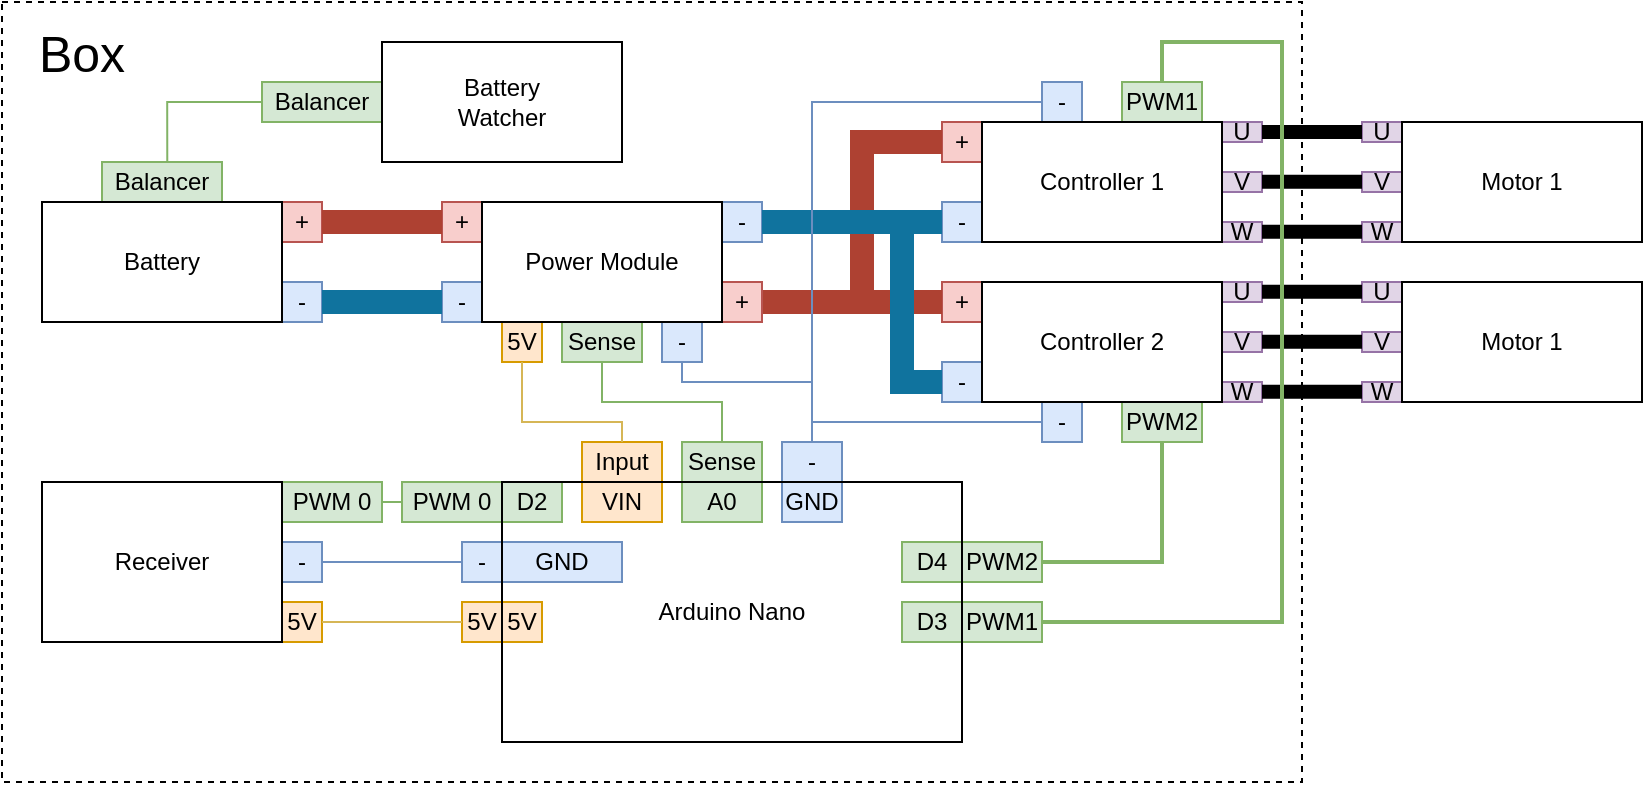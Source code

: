 <mxfile version="20.2.7" type="device"><diagram id="eM_2xLOHetjUWSjkBNUi" name="Seite-1"><mxGraphModel dx="1185" dy="588" grid="1" gridSize="10" guides="1" tooltips="1" connect="1" arrows="1" fold="1" page="1" pageScale="1" pageWidth="827" pageHeight="1169" math="0" shadow="0"><root><mxCell id="0"/><mxCell id="1" parent="0"/><mxCell id="rrdMt8ixuxZKJdGvp1ti-86" value="" style="rounded=0;whiteSpace=wrap;html=1;dashed=1;" vertex="1" parent="1"><mxGeometry x="100" y="60" width="650" height="390" as="geometry"/></mxCell><mxCell id="rrdMt8ixuxZKJdGvp1ti-73" value="" style="endArrow=none;html=1;rounded=0;exitX=1;exitY=0.5;exitDx=0;exitDy=0;endSize=19;startSize=19;strokeWidth=12;fillColor=#fad9d5;strokeColor=#ae4132;" edge="1" parent="1"><mxGeometry width="50" height="50" relative="1" as="geometry"><mxPoint x="480" y="210" as="sourcePoint"/><mxPoint x="530" y="210" as="targetPoint"/></mxGeometry></mxCell><mxCell id="rrdMt8ixuxZKJdGvp1ti-2" value="+" style="rounded=0;whiteSpace=wrap;html=1;fillColor=#f8cecc;strokeColor=#b85450;" vertex="1" parent="1"><mxGeometry x="240" y="160" width="20" height="20" as="geometry"/></mxCell><mxCell id="rrdMt8ixuxZKJdGvp1ti-3" value="-" style="rounded=0;whiteSpace=wrap;html=1;fillColor=#dae8fc;strokeColor=#6c8ebf;" vertex="1" parent="1"><mxGeometry x="240" y="200" width="20" height="20" as="geometry"/></mxCell><mxCell id="rrdMt8ixuxZKJdGvp1ti-5" value="+" style="rounded=0;whiteSpace=wrap;html=1;fillColor=#f8cecc;strokeColor=#b85450;" vertex="1" parent="1"><mxGeometry x="320" y="160" width="20" height="20" as="geometry"/></mxCell><mxCell id="rrdMt8ixuxZKJdGvp1ti-6" value="-" style="rounded=0;whiteSpace=wrap;html=1;fillColor=#dae8fc;strokeColor=#6c8ebf;" vertex="1" parent="1"><mxGeometry x="320" y="200" width="20" height="20" as="geometry"/></mxCell><mxCell id="rrdMt8ixuxZKJdGvp1ti-7" value="+" style="rounded=0;whiteSpace=wrap;html=1;fillColor=#f8cecc;strokeColor=#b85450;" vertex="1" parent="1"><mxGeometry x="460" y="200" width="20" height="20" as="geometry"/></mxCell><mxCell id="rrdMt8ixuxZKJdGvp1ti-8" value="-" style="rounded=0;whiteSpace=wrap;html=1;fillColor=#dae8fc;strokeColor=#6c8ebf;" vertex="1" parent="1"><mxGeometry x="460" y="160" width="20" height="20" as="geometry"/></mxCell><mxCell id="rrdMt8ixuxZKJdGvp1ti-9" value="5V" style="rounded=0;whiteSpace=wrap;html=1;fillColor=#ffe6cc;strokeColor=#d79b00;" vertex="1" parent="1"><mxGeometry x="350" y="220" width="20" height="20" as="geometry"/></mxCell><mxCell id="rrdMt8ixuxZKJdGvp1ti-10" value="Sense" style="rounded=0;whiteSpace=wrap;html=1;fillColor=#d5e8d4;strokeColor=#82b366;" vertex="1" parent="1"><mxGeometry x="380" y="220" width="40" height="20" as="geometry"/></mxCell><mxCell id="rrdMt8ixuxZKJdGvp1ti-11" value="-" style="rounded=0;whiteSpace=wrap;html=1;fillColor=#dae8fc;strokeColor=#6c8ebf;" vertex="1" parent="1"><mxGeometry x="430" y="220" width="20" height="20" as="geometry"/></mxCell><mxCell id="rrdMt8ixuxZKJdGvp1ti-14" value="+" style="rounded=0;whiteSpace=wrap;html=1;fillColor=#f8cecc;strokeColor=#b85450;" vertex="1" parent="1"><mxGeometry x="570" y="120" width="20" height="20" as="geometry"/></mxCell><mxCell id="rrdMt8ixuxZKJdGvp1ti-15" value="-" style="rounded=0;whiteSpace=wrap;html=1;fillColor=#dae8fc;strokeColor=#6c8ebf;" vertex="1" parent="1"><mxGeometry x="570" y="160" width="20" height="20" as="geometry"/></mxCell><mxCell id="rrdMt8ixuxZKJdGvp1ti-16" value="+" style="rounded=0;whiteSpace=wrap;html=1;fillColor=#f8cecc;strokeColor=#b85450;" vertex="1" parent="1"><mxGeometry x="570" y="200" width="20" height="20" as="geometry"/></mxCell><mxCell id="rrdMt8ixuxZKJdGvp1ti-17" value="-" style="rounded=0;whiteSpace=wrap;html=1;fillColor=#dae8fc;strokeColor=#6c8ebf;" vertex="1" parent="1"><mxGeometry x="570" y="240" width="20" height="20" as="geometry"/></mxCell><mxCell id="rrdMt8ixuxZKJdGvp1ti-20" value="U" style="rounded=0;whiteSpace=wrap;html=1;fillColor=#e1d5e7;strokeColor=#9673a6;" vertex="1" parent="1"><mxGeometry x="710" y="120" width="20" height="10" as="geometry"/></mxCell><mxCell id="rrdMt8ixuxZKJdGvp1ti-21" value="W" style="rounded=0;whiteSpace=wrap;html=1;fillColor=#e1d5e7;strokeColor=#9673a6;" vertex="1" parent="1"><mxGeometry x="710" y="170" width="20" height="10" as="geometry"/></mxCell><mxCell id="rrdMt8ixuxZKJdGvp1ti-22" value="V" style="rounded=0;whiteSpace=wrap;html=1;fillColor=#e1d5e7;strokeColor=#9673a6;" vertex="1" parent="1"><mxGeometry x="710" y="145" width="20" height="10" as="geometry"/></mxCell><mxCell id="rrdMt8ixuxZKJdGvp1ti-24" value="U" style="rounded=0;whiteSpace=wrap;html=1;fillColor=#e1d5e7;strokeColor=#9673a6;" vertex="1" parent="1"><mxGeometry x="780" y="120" width="20" height="10" as="geometry"/></mxCell><mxCell id="rrdMt8ixuxZKJdGvp1ti-25" value="W" style="rounded=0;whiteSpace=wrap;html=1;fillColor=#e1d5e7;strokeColor=#9673a6;" vertex="1" parent="1"><mxGeometry x="780" y="170" width="20" height="10" as="geometry"/></mxCell><mxCell id="rrdMt8ixuxZKJdGvp1ti-26" value="V" style="rounded=0;whiteSpace=wrap;html=1;fillColor=#e1d5e7;strokeColor=#9673a6;" vertex="1" parent="1"><mxGeometry x="780" y="145" width="20" height="10" as="geometry"/></mxCell><mxCell id="rrdMt8ixuxZKJdGvp1ti-27" value="U" style="rounded=0;whiteSpace=wrap;html=1;fillColor=#e1d5e7;strokeColor=#9673a6;" vertex="1" parent="1"><mxGeometry x="710" y="200" width="20" height="10" as="geometry"/></mxCell><mxCell id="rrdMt8ixuxZKJdGvp1ti-28" value="W" style="rounded=0;whiteSpace=wrap;html=1;fillColor=#e1d5e7;strokeColor=#9673a6;" vertex="1" parent="1"><mxGeometry x="710" y="250" width="20" height="10" as="geometry"/></mxCell><mxCell id="rrdMt8ixuxZKJdGvp1ti-29" value="V" style="rounded=0;whiteSpace=wrap;html=1;fillColor=#e1d5e7;strokeColor=#9673a6;" vertex="1" parent="1"><mxGeometry x="710" y="225" width="20" height="10" as="geometry"/></mxCell><mxCell id="rrdMt8ixuxZKJdGvp1ti-30" value="U" style="rounded=0;whiteSpace=wrap;html=1;fillColor=#e1d5e7;strokeColor=#9673a6;" vertex="1" parent="1"><mxGeometry x="780" y="200" width="20" height="10" as="geometry"/></mxCell><mxCell id="rrdMt8ixuxZKJdGvp1ti-31" value="W" style="rounded=0;whiteSpace=wrap;html=1;fillColor=#e1d5e7;strokeColor=#9673a6;" vertex="1" parent="1"><mxGeometry x="780" y="250" width="20" height="10" as="geometry"/></mxCell><mxCell id="rrdMt8ixuxZKJdGvp1ti-32" value="V" style="rounded=0;whiteSpace=wrap;html=1;fillColor=#e1d5e7;strokeColor=#9673a6;" vertex="1" parent="1"><mxGeometry x="780" y="225" width="20" height="10" as="geometry"/></mxCell><mxCell id="rrdMt8ixuxZKJdGvp1ti-34" value="PWM2" style="rounded=0;whiteSpace=wrap;html=1;fillColor=#d5e8d4;strokeColor=#82b366;" vertex="1" parent="1"><mxGeometry x="660" y="260" width="40" height="20" as="geometry"/></mxCell><mxCell id="rrdMt8ixuxZKJdGvp1ti-36" value="-" style="rounded=0;whiteSpace=wrap;html=1;fillColor=#dae8fc;strokeColor=#6c8ebf;" vertex="1" parent="1"><mxGeometry x="620" y="260" width="20" height="20" as="geometry"/></mxCell><mxCell id="rrdMt8ixuxZKJdGvp1ti-37" value="PWM1" style="rounded=0;whiteSpace=wrap;html=1;fillColor=#d5e8d4;strokeColor=#82b366;" vertex="1" parent="1"><mxGeometry x="660" y="100" width="40" height="20" as="geometry"/></mxCell><mxCell id="rrdMt8ixuxZKJdGvp1ti-38" value="-" style="rounded=0;whiteSpace=wrap;html=1;fillColor=#dae8fc;strokeColor=#6c8ebf;" vertex="1" parent="1"><mxGeometry x="620" y="100" width="20" height="20" as="geometry"/></mxCell><mxCell id="rrdMt8ixuxZKJdGvp1ti-40" value="5V" style="rounded=0;whiteSpace=wrap;html=1;fillColor=#ffe6cc;strokeColor=#d79b00;" vertex="1" parent="1"><mxGeometry x="240" y="360" width="20" height="20" as="geometry"/></mxCell><mxCell id="rrdMt8ixuxZKJdGvp1ti-41" value="PWM 0" style="rounded=0;whiteSpace=wrap;html=1;fillColor=#d5e8d4;strokeColor=#82b366;" vertex="1" parent="1"><mxGeometry x="240" y="300" width="50" height="20" as="geometry"/></mxCell><mxCell id="rrdMt8ixuxZKJdGvp1ti-42" value="-" style="rounded=0;whiteSpace=wrap;html=1;fillColor=#dae8fc;strokeColor=#6c8ebf;" vertex="1" parent="1"><mxGeometry x="240" y="330" width="20" height="20" as="geometry"/></mxCell><mxCell id="rrdMt8ixuxZKJdGvp1ti-44" value="PWM 0" style="rounded=0;whiteSpace=wrap;html=1;fillColor=#d5e8d4;strokeColor=#82b366;" vertex="1" parent="1"><mxGeometry x="300" y="300" width="50" height="20" as="geometry"/></mxCell><mxCell id="rrdMt8ixuxZKJdGvp1ti-45" value="-" style="rounded=0;whiteSpace=wrap;html=1;fillColor=#dae8fc;strokeColor=#6c8ebf;" vertex="1" parent="1"><mxGeometry x="330" y="330" width="20" height="20" as="geometry"/></mxCell><mxCell id="rrdMt8ixuxZKJdGvp1ti-46" value="5V" style="rounded=0;whiteSpace=wrap;html=1;fillColor=#ffe6cc;strokeColor=#d79b00;" vertex="1" parent="1"><mxGeometry x="330" y="360" width="20" height="20" as="geometry"/></mxCell><mxCell id="rrdMt8ixuxZKJdGvp1ti-47" value="Input" style="rounded=0;whiteSpace=wrap;html=1;fillColor=#ffe6cc;strokeColor=#d79b00;" vertex="1" parent="1"><mxGeometry x="390" y="280" width="40" height="20" as="geometry"/></mxCell><mxCell id="rrdMt8ixuxZKJdGvp1ti-48" value="Sense" style="rounded=0;whiteSpace=wrap;html=1;fillColor=#d5e8d4;strokeColor=#82b366;" vertex="1" parent="1"><mxGeometry x="440" y="280" width="40" height="20" as="geometry"/></mxCell><mxCell id="rrdMt8ixuxZKJdGvp1ti-49" value="-" style="rounded=0;whiteSpace=wrap;html=1;fillColor=#dae8fc;strokeColor=#6c8ebf;" vertex="1" parent="1"><mxGeometry x="490" y="280" width="30" height="20" as="geometry"/></mxCell><mxCell id="rrdMt8ixuxZKJdGvp1ti-50" value="PWM1" style="rounded=0;whiteSpace=wrap;html=1;fillColor=#d5e8d4;strokeColor=#82b366;" vertex="1" parent="1"><mxGeometry x="580" y="360" width="40" height="20" as="geometry"/></mxCell><mxCell id="rrdMt8ixuxZKJdGvp1ti-51" value="PWM2" style="rounded=0;whiteSpace=wrap;html=1;fillColor=#d5e8d4;strokeColor=#82b366;" vertex="1" parent="1"><mxGeometry x="580" y="330" width="40" height="20" as="geometry"/></mxCell><mxCell id="rrdMt8ixuxZKJdGvp1ti-52" value="GND" style="rounded=0;whiteSpace=wrap;html=1;fillColor=#dae8fc;strokeColor=#6c8ebf;" vertex="1" parent="1"><mxGeometry x="350" y="330" width="60" height="20" as="geometry"/></mxCell><mxCell id="rrdMt8ixuxZKJdGvp1ti-54" value="5V" style="rounded=0;whiteSpace=wrap;html=1;fillColor=#ffe6cc;strokeColor=#d79b00;" vertex="1" parent="1"><mxGeometry x="350" y="360" width="20" height="20" as="geometry"/></mxCell><mxCell id="rrdMt8ixuxZKJdGvp1ti-55" value="D2" style="rounded=0;whiteSpace=wrap;html=1;fillColor=#d5e8d4;strokeColor=#82b366;" vertex="1" parent="1"><mxGeometry x="350" y="300" width="30" height="20" as="geometry"/></mxCell><mxCell id="rrdMt8ixuxZKJdGvp1ti-56" value="VIN" style="rounded=0;whiteSpace=wrap;html=1;fillColor=#ffe6cc;strokeColor=#d79b00;" vertex="1" parent="1"><mxGeometry x="390" y="300" width="40" height="20" as="geometry"/></mxCell><mxCell id="rrdMt8ixuxZKJdGvp1ti-58" value="A0" style="rounded=0;whiteSpace=wrap;html=1;fillColor=#d5e8d4;strokeColor=#82b366;" vertex="1" parent="1"><mxGeometry x="440" y="300" width="40" height="20" as="geometry"/></mxCell><mxCell id="rrdMt8ixuxZKJdGvp1ti-59" value="GND" style="rounded=0;whiteSpace=wrap;html=1;fillColor=#dae8fc;strokeColor=#6c8ebf;" vertex="1" parent="1"><mxGeometry x="490" y="300" width="30" height="20" as="geometry"/></mxCell><mxCell id="rrdMt8ixuxZKJdGvp1ti-60" value="D3" style="rounded=0;whiteSpace=wrap;html=1;fillColor=#d5e8d4;strokeColor=#82b366;" vertex="1" parent="1"><mxGeometry x="550" y="360" width="30" height="20" as="geometry"/></mxCell><mxCell id="rrdMt8ixuxZKJdGvp1ti-61" value="D4" style="rounded=0;whiteSpace=wrap;html=1;fillColor=#d5e8d4;strokeColor=#82b366;" vertex="1" parent="1"><mxGeometry x="550" y="330" width="30" height="20" as="geometry"/></mxCell><mxCell id="rrdMt8ixuxZKJdGvp1ti-43" value="Arduino Nano" style="rounded=0;whiteSpace=wrap;html=1;fillColor=none;" vertex="1" parent="1"><mxGeometry x="350" y="300" width="230" height="130" as="geometry"/></mxCell><mxCell id="rrdMt8ixuxZKJdGvp1ti-64" value="" style="endArrow=none;html=1;rounded=0;entryX=0.5;entryY=1;entryDx=0;entryDy=0;exitX=0.5;exitY=0;exitDx=0;exitDy=0;edgeStyle=elbowEdgeStyle;elbow=vertical;fillColor=#d5e8d4;strokeColor=#82b366;" edge="1" parent="1" source="rrdMt8ixuxZKJdGvp1ti-48" target="rrdMt8ixuxZKJdGvp1ti-10"><mxGeometry width="50" height="50" relative="1" as="geometry"><mxPoint x="380" y="300" as="sourcePoint"/><mxPoint x="430" y="250" as="targetPoint"/></mxGeometry></mxCell><mxCell id="rrdMt8ixuxZKJdGvp1ti-65" value="" style="endArrow=none;html=1;rounded=0;entryX=0.5;entryY=1;entryDx=0;entryDy=0;exitX=0.5;exitY=0;exitDx=0;exitDy=0;edgeStyle=elbowEdgeStyle;elbow=vertical;fillColor=#fff2cc;strokeColor=#d6b656;" edge="1" parent="1" source="rrdMt8ixuxZKJdGvp1ti-47" target="rrdMt8ixuxZKJdGvp1ti-9"><mxGeometry width="50" height="50" relative="1" as="geometry"><mxPoint x="470" y="290" as="sourcePoint"/><mxPoint x="410" y="250" as="targetPoint"/><Array as="points"><mxPoint x="390" y="270"/></Array></mxGeometry></mxCell><mxCell id="rrdMt8ixuxZKJdGvp1ti-66" value="" style="endArrow=none;html=1;rounded=0;elbow=vertical;exitX=1;exitY=0.5;exitDx=0;exitDy=0;entryX=0;entryY=0.5;entryDx=0;entryDy=0;fillColor=#d5e8d4;strokeColor=#82b366;" edge="1" parent="1" source="rrdMt8ixuxZKJdGvp1ti-41" target="rrdMt8ixuxZKJdGvp1ti-44"><mxGeometry width="50" height="50" relative="1" as="geometry"><mxPoint x="270" y="370" as="sourcePoint"/><mxPoint x="320" y="320" as="targetPoint"/></mxGeometry></mxCell><mxCell id="rrdMt8ixuxZKJdGvp1ti-67" value="" style="endArrow=none;html=1;rounded=0;elbow=vertical;exitX=1;exitY=0.5;exitDx=0;exitDy=0;entryX=0;entryY=0.5;entryDx=0;entryDy=0;fillColor=#dae8fc;strokeColor=#6c8ebf;" edge="1" parent="1" source="rrdMt8ixuxZKJdGvp1ti-42" target="rrdMt8ixuxZKJdGvp1ti-45"><mxGeometry width="50" height="50" relative="1" as="geometry"><mxPoint x="300" y="320" as="sourcePoint"/><mxPoint x="310" y="320" as="targetPoint"/></mxGeometry></mxCell><mxCell id="rrdMt8ixuxZKJdGvp1ti-68" value="" style="endArrow=none;html=1;rounded=0;elbow=vertical;exitX=1;exitY=0.5;exitDx=0;exitDy=0;fillColor=#fff2cc;strokeColor=#d6b656;" edge="1" parent="1" source="rrdMt8ixuxZKJdGvp1ti-40" target="rrdMt8ixuxZKJdGvp1ti-46"><mxGeometry width="50" height="50" relative="1" as="geometry"><mxPoint x="270" y="350" as="sourcePoint"/><mxPoint x="340" y="350" as="targetPoint"/></mxGeometry></mxCell><mxCell id="rrdMt8ixuxZKJdGvp1ti-69" value="" style="endArrow=none;html=1;rounded=0;elbow=vertical;exitX=0.5;exitY=0;exitDx=0;exitDy=0;entryX=0;entryY=0.5;entryDx=0;entryDy=0;edgeStyle=elbowEdgeStyle;fillColor=#dae8fc;strokeColor=#6c8ebf;" edge="1" parent="1" source="rrdMt8ixuxZKJdGvp1ti-49" target="rrdMt8ixuxZKJdGvp1ti-36"><mxGeometry width="50" height="50" relative="1" as="geometry"><mxPoint x="520" y="310" as="sourcePoint"/><mxPoint x="570" y="260" as="targetPoint"/><Array as="points"><mxPoint x="560" y="270"/></Array></mxGeometry></mxCell><mxCell id="rrdMt8ixuxZKJdGvp1ti-70" value="" style="endArrow=none;html=1;rounded=0;elbow=vertical;exitX=0.5;exitY=1;exitDx=0;exitDy=0;edgeStyle=elbowEdgeStyle;entryX=0.5;entryY=0;entryDx=0;entryDy=0;fillColor=#dae8fc;strokeColor=#6c8ebf;" edge="1" parent="1" source="rrdMt8ixuxZKJdGvp1ti-11" target="rrdMt8ixuxZKJdGvp1ti-49"><mxGeometry width="50" height="50" relative="1" as="geometry"><mxPoint x="515" y="290" as="sourcePoint"/><mxPoint x="510" y="280" as="targetPoint"/><Array as="points"><mxPoint x="500" y="250"/></Array></mxGeometry></mxCell><mxCell id="rrdMt8ixuxZKJdGvp1ti-72" value="" style="endArrow=none;html=1;rounded=0;exitX=1;exitY=0.5;exitDx=0;exitDy=0;entryX=0;entryY=0.5;entryDx=0;entryDy=0;endSize=19;startSize=19;strokeWidth=12;fillColor=#fad9d5;strokeColor=#ae4132;" edge="1" parent="1" source="rrdMt8ixuxZKJdGvp1ti-2" target="rrdMt8ixuxZKJdGvp1ti-5"><mxGeometry width="50" height="50" relative="1" as="geometry"><mxPoint x="380" y="210" as="sourcePoint"/><mxPoint x="430" y="160" as="targetPoint"/></mxGeometry></mxCell><mxCell id="rrdMt8ixuxZKJdGvp1ti-74" value="" style="endArrow=none;html=1;rounded=0;exitX=0;exitY=0.5;exitDx=0;exitDy=0;endSize=19;startSize=19;strokeWidth=12;fillColor=#fad9d5;strokeColor=#ae4132;entryX=0;entryY=0.5;entryDx=0;entryDy=0;edgeStyle=elbowEdgeStyle;" edge="1" parent="1" source="rrdMt8ixuxZKJdGvp1ti-14" target="rrdMt8ixuxZKJdGvp1ti-16"><mxGeometry width="50" height="50" relative="1" as="geometry"><mxPoint x="510" y="210" as="sourcePoint"/><mxPoint x="560" y="210" as="targetPoint"/><Array as="points"><mxPoint x="530" y="170"/></Array></mxGeometry></mxCell><mxCell id="rrdMt8ixuxZKJdGvp1ti-75" value="" style="endArrow=none;html=1;rounded=0;exitX=1;exitY=0.5;exitDx=0;exitDy=0;entryX=0;entryY=0.5;entryDx=0;entryDy=0;endSize=19;startSize=19;strokeWidth=12;fillColor=#b1ddf0;strokeColor=#10739e;" edge="1" parent="1"><mxGeometry width="50" height="50" relative="1" as="geometry"><mxPoint x="260" y="210" as="sourcePoint"/><mxPoint x="320" y="210" as="targetPoint"/></mxGeometry></mxCell><mxCell id="rrdMt8ixuxZKJdGvp1ti-77" value="" style="endArrow=none;html=1;rounded=0;exitX=1;exitY=0.5;exitDx=0;exitDy=0;entryX=0;entryY=0.5;entryDx=0;entryDy=0;endSize=19;startSize=19;strokeWidth=12;fillColor=#b1ddf0;strokeColor=#10739e;" edge="1" parent="1" target="rrdMt8ixuxZKJdGvp1ti-15"><mxGeometry width="50" height="50" relative="1" as="geometry"><mxPoint x="480" y="170" as="sourcePoint"/><mxPoint x="540" y="170" as="targetPoint"/></mxGeometry></mxCell><mxCell id="rrdMt8ixuxZKJdGvp1ti-78" value="" style="endArrow=none;html=1;rounded=0;exitX=0;exitY=0.5;exitDx=0;exitDy=0;entryX=0;entryY=0.5;entryDx=0;entryDy=0;endSize=19;startSize=19;strokeWidth=12;fillColor=#b1ddf0;strokeColor=#10739e;edgeStyle=elbowEdgeStyle;" edge="1" parent="1" source="rrdMt8ixuxZKJdGvp1ti-15"><mxGeometry width="50" height="50" relative="1" as="geometry"><mxPoint x="480" y="250" as="sourcePoint"/><mxPoint x="570" y="250" as="targetPoint"/><Array as="points"><mxPoint x="550" y="210"/></Array></mxGeometry></mxCell><mxCell id="rrdMt8ixuxZKJdGvp1ti-71" value="" style="endArrow=none;html=1;rounded=0;entryX=0;entryY=0.5;entryDx=0;entryDy=0;exitX=0.5;exitY=0;exitDx=0;exitDy=0;edgeStyle=elbowEdgeStyle;fillColor=#dae8fc;strokeColor=#6c8ebf;" edge="1" parent="1" source="rrdMt8ixuxZKJdGvp1ti-49" target="rrdMt8ixuxZKJdGvp1ti-38"><mxGeometry width="50" height="50" relative="1" as="geometry"><mxPoint x="500" y="170" as="sourcePoint"/><mxPoint x="550" y="120" as="targetPoint"/><Array as="points"><mxPoint x="505" y="210"/></Array></mxGeometry></mxCell><mxCell id="rrdMt8ixuxZKJdGvp1ti-79" value="" style="endArrow=none;html=1;rounded=0;startSize=19;endSize=19;strokeWidth=7;exitX=1;exitY=0.5;exitDx=0;exitDy=0;entryX=0;entryY=0.5;entryDx=0;entryDy=0;" edge="1" parent="1" source="rrdMt8ixuxZKJdGvp1ti-20" target="rrdMt8ixuxZKJdGvp1ti-24"><mxGeometry width="50" height="50" relative="1" as="geometry"><mxPoint x="770" y="190" as="sourcePoint"/><mxPoint x="820" y="140" as="targetPoint"/></mxGeometry></mxCell><mxCell id="rrdMt8ixuxZKJdGvp1ti-80" value="" style="endArrow=none;html=1;rounded=0;startSize=19;endSize=19;strokeWidth=7;exitX=1;exitY=0.5;exitDx=0;exitDy=0;entryX=0;entryY=0.5;entryDx=0;entryDy=0;" edge="1" parent="1"><mxGeometry width="50" height="50" relative="1" as="geometry"><mxPoint x="730" y="149.83" as="sourcePoint"/><mxPoint x="780" y="149.83" as="targetPoint"/><Array as="points"><mxPoint x="750" y="149.83"/></Array></mxGeometry></mxCell><mxCell id="rrdMt8ixuxZKJdGvp1ti-82" value="" style="endArrow=none;html=1;rounded=0;startSize=19;endSize=19;strokeWidth=7;exitX=1;exitY=0.5;exitDx=0;exitDy=0;entryX=0;entryY=0.5;entryDx=0;entryDy=0;" edge="1" parent="1"><mxGeometry width="50" height="50" relative="1" as="geometry"><mxPoint x="730" y="174.83" as="sourcePoint"/><mxPoint x="780" y="174.83" as="targetPoint"/></mxGeometry></mxCell><mxCell id="rrdMt8ixuxZKJdGvp1ti-83" value="" style="endArrow=none;html=1;rounded=0;startSize=19;endSize=19;strokeWidth=7;exitX=1;exitY=0.5;exitDx=0;exitDy=0;entryX=0;entryY=0.5;entryDx=0;entryDy=0;" edge="1" parent="1"><mxGeometry width="50" height="50" relative="1" as="geometry"><mxPoint x="730" y="204.83" as="sourcePoint"/><mxPoint x="780" y="204.83" as="targetPoint"/></mxGeometry></mxCell><mxCell id="rrdMt8ixuxZKJdGvp1ti-84" value="" style="endArrow=none;html=1;rounded=0;startSize=19;endSize=19;strokeWidth=7;exitX=1;exitY=0.5;exitDx=0;exitDy=0;entryX=0;entryY=0.5;entryDx=0;entryDy=0;" edge="1" parent="1"><mxGeometry width="50" height="50" relative="1" as="geometry"><mxPoint x="730" y="229.83" as="sourcePoint"/><mxPoint x="780" y="229.83" as="targetPoint"/></mxGeometry></mxCell><mxCell id="rrdMt8ixuxZKJdGvp1ti-85" value="" style="endArrow=none;html=1;rounded=0;startSize=19;endSize=19;strokeWidth=7;exitX=1;exitY=0.5;exitDx=0;exitDy=0;entryX=0;entryY=0.5;entryDx=0;entryDy=0;" edge="1" parent="1"><mxGeometry width="50" height="50" relative="1" as="geometry"><mxPoint x="730" y="254.83" as="sourcePoint"/><mxPoint x="780" y="254.83" as="targetPoint"/></mxGeometry></mxCell><mxCell id="rrdMt8ixuxZKJdGvp1ti-88" value="&lt;font style=&quot;font-size: 25px;&quot;&gt;Box&lt;/font&gt;" style="text;html=1;strokeColor=none;fillColor=none;align=center;verticalAlign=middle;whiteSpace=wrap;rounded=0;dashed=1;" vertex="1" parent="1"><mxGeometry x="110" y="70" width="60" height="30" as="geometry"/></mxCell><mxCell id="rrdMt8ixuxZKJdGvp1ti-62" value="" style="endArrow=none;html=1;rounded=0;entryX=0.5;entryY=0;entryDx=0;entryDy=0;exitX=1;exitY=0.5;exitDx=0;exitDy=0;edgeStyle=orthogonalEdgeStyle;fillColor=#d5e8d4;strokeColor=#82b366;strokeWidth=2;" edge="1" parent="1" source="rrdMt8ixuxZKJdGvp1ti-50" target="rrdMt8ixuxZKJdGvp1ti-37"><mxGeometry width="50" height="50" relative="1" as="geometry"><mxPoint x="590" y="270" as="sourcePoint"/><mxPoint x="640" y="220" as="targetPoint"/><Array as="points"><mxPoint x="740" y="370"/><mxPoint x="740" y="80"/><mxPoint x="680" y="80"/></Array></mxGeometry></mxCell><mxCell id="rrdMt8ixuxZKJdGvp1ti-63" value="" style="endArrow=none;html=1;rounded=0;exitX=1;exitY=0.5;exitDx=0;exitDy=0;edgeStyle=elbowEdgeStyle;entryX=0.5;entryY=1;entryDx=0;entryDy=0;fillColor=#d5e8d4;strokeColor=#82b366;strokeWidth=2;" edge="1" parent="1" source="rrdMt8ixuxZKJdGvp1ti-51" target="rrdMt8ixuxZKJdGvp1ti-34"><mxGeometry width="50" height="50" relative="1" as="geometry"><mxPoint x="590" y="320" as="sourcePoint"/><mxPoint x="630" y="280" as="targetPoint"/><Array as="points"><mxPoint x="680" y="310"/></Array></mxGeometry></mxCell><mxCell id="rrdMt8ixuxZKJdGvp1ti-92" value="Balancer" style="rounded=0;whiteSpace=wrap;html=1;fillColor=#d5e8d4;strokeColor=#82b366;direction=west;" vertex="1" parent="1"><mxGeometry x="230" y="100" width="60" height="20" as="geometry"/></mxCell><mxCell id="rrdMt8ixuxZKJdGvp1ti-94" value="Balancer" style="rounded=0;whiteSpace=wrap;html=1;fillColor=#d5e8d4;strokeColor=#82b366;direction=west;" vertex="1" parent="1"><mxGeometry x="150" y="140" width="60" height="20" as="geometry"/></mxCell><mxCell id="rrdMt8ixuxZKJdGvp1ti-95" value="" style="endArrow=none;html=1;rounded=0;fontSize=25;startSize=19;endSize=19;strokeWidth=1;exitX=0.456;exitY=1;exitDx=0;exitDy=0;exitPerimeter=0;entryX=1;entryY=0.5;entryDx=0;entryDy=0;edgeStyle=orthogonalEdgeStyle;fillColor=#d5e8d4;strokeColor=#82b366;" edge="1" parent="1" source="rrdMt8ixuxZKJdGvp1ti-94" target="rrdMt8ixuxZKJdGvp1ti-92"><mxGeometry width="50" height="50" relative="1" as="geometry"><mxPoint x="190" y="170" as="sourcePoint"/><mxPoint x="240" y="120" as="targetPoint"/></mxGeometry></mxCell><mxCell id="rrdMt8ixuxZKJdGvp1ti-1" value="Battery" style="rounded=0;whiteSpace=wrap;html=1;" vertex="1" parent="1"><mxGeometry x="120" y="160" width="120" height="60" as="geometry"/></mxCell><mxCell id="rrdMt8ixuxZKJdGvp1ti-90" value="Battery&lt;br&gt;Watcher" style="rounded=0;whiteSpace=wrap;html=1;" vertex="1" parent="1"><mxGeometry x="290" y="80" width="120" height="60" as="geometry"/></mxCell><mxCell id="rrdMt8ixuxZKJdGvp1ti-4" value="Power Module" style="rounded=0;whiteSpace=wrap;html=1;" vertex="1" parent="1"><mxGeometry x="340" y="160" width="120" height="60" as="geometry"/></mxCell><mxCell id="rrdMt8ixuxZKJdGvp1ti-12" value="Controller 1" style="rounded=0;whiteSpace=wrap;html=1;" vertex="1" parent="1"><mxGeometry x="590" y="120" width="120" height="60" as="geometry"/></mxCell><mxCell id="rrdMt8ixuxZKJdGvp1ti-13" value="Controller 2" style="rounded=0;whiteSpace=wrap;html=1;" vertex="1" parent="1"><mxGeometry x="590" y="200" width="120" height="60" as="geometry"/></mxCell><mxCell id="rrdMt8ixuxZKJdGvp1ti-39" value="Receiver" style="rounded=0;whiteSpace=wrap;html=1;" vertex="1" parent="1"><mxGeometry x="120" y="300" width="120" height="80" as="geometry"/></mxCell><mxCell id="rrdMt8ixuxZKJdGvp1ti-18" value="Motor 1" style="rounded=0;whiteSpace=wrap;html=1;" vertex="1" parent="1"><mxGeometry x="800" y="120" width="120" height="60" as="geometry"/></mxCell><mxCell id="rrdMt8ixuxZKJdGvp1ti-19" value="Motor 1" style="rounded=0;whiteSpace=wrap;html=1;" vertex="1" parent="1"><mxGeometry x="800" y="200" width="120" height="60" as="geometry"/></mxCell></root></mxGraphModel></diagram></mxfile>